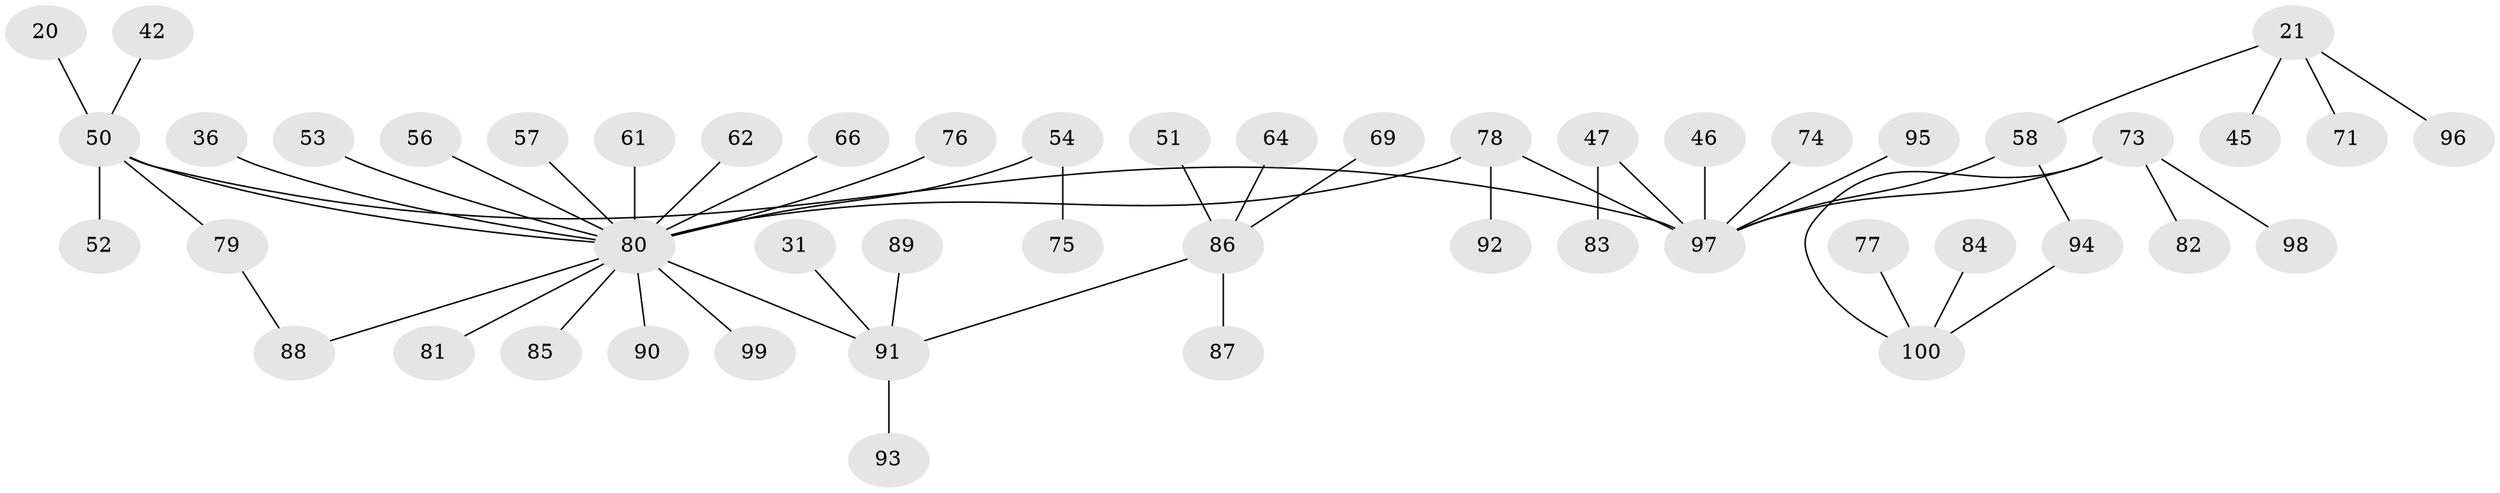 // original degree distribution, {4: 0.04, 7: 0.01, 2: 0.28, 3: 0.16, 5: 0.04, 6: 0.04, 1: 0.43}
// Generated by graph-tools (version 1.1) at 2025/43/03/09/25 04:43:01]
// undirected, 50 vertices, 52 edges
graph export_dot {
graph [start="1"]
  node [color=gray90,style=filled];
  20;
  21;
  31;
  36;
  42;
  45;
  46;
  47;
  50 [super="+9+17"];
  51;
  52;
  53;
  54;
  56;
  57;
  58 [super="+13"];
  61;
  62;
  64;
  66;
  69;
  71;
  73 [super="+12+41"];
  74;
  75;
  76;
  77;
  78 [super="+59"];
  79;
  80 [super="+40+19+49+44+55+38+65+68"];
  81;
  82;
  83;
  84;
  85;
  86 [super="+39"];
  87;
  88;
  89;
  90;
  91 [super="+14+22+72"];
  92;
  93;
  94;
  95;
  96;
  97 [super="+43+48+63"];
  98;
  99;
  100 [super="+70"];
  20 -- 50;
  21 -- 45;
  21 -- 71;
  21 -- 96;
  21 -- 58;
  31 -- 91;
  36 -- 80;
  42 -- 50;
  46 -- 97;
  47 -- 83;
  47 -- 97;
  50 -- 52;
  50 -- 79;
  50 -- 80;
  50 -- 97 [weight=3];
  51 -- 86;
  53 -- 80;
  54 -- 75;
  54 -- 80;
  56 -- 80;
  57 -- 80;
  58 -- 94;
  58 -- 97 [weight=2];
  61 -- 80;
  62 -- 80;
  64 -- 86;
  66 -- 80;
  69 -- 86;
  73 -- 82;
  73 -- 98;
  73 -- 97 [weight=2];
  73 -- 100;
  74 -- 97 [weight=2];
  76 -- 80;
  77 -- 100;
  78 -- 92;
  78 -- 80;
  78 -- 97;
  79 -- 88;
  80 -- 88;
  80 -- 85;
  80 -- 91;
  80 -- 90;
  80 -- 81;
  80 -- 99;
  84 -- 100;
  86 -- 87;
  86 -- 91;
  89 -- 91;
  91 -- 93;
  94 -- 100;
  95 -- 97;
}
